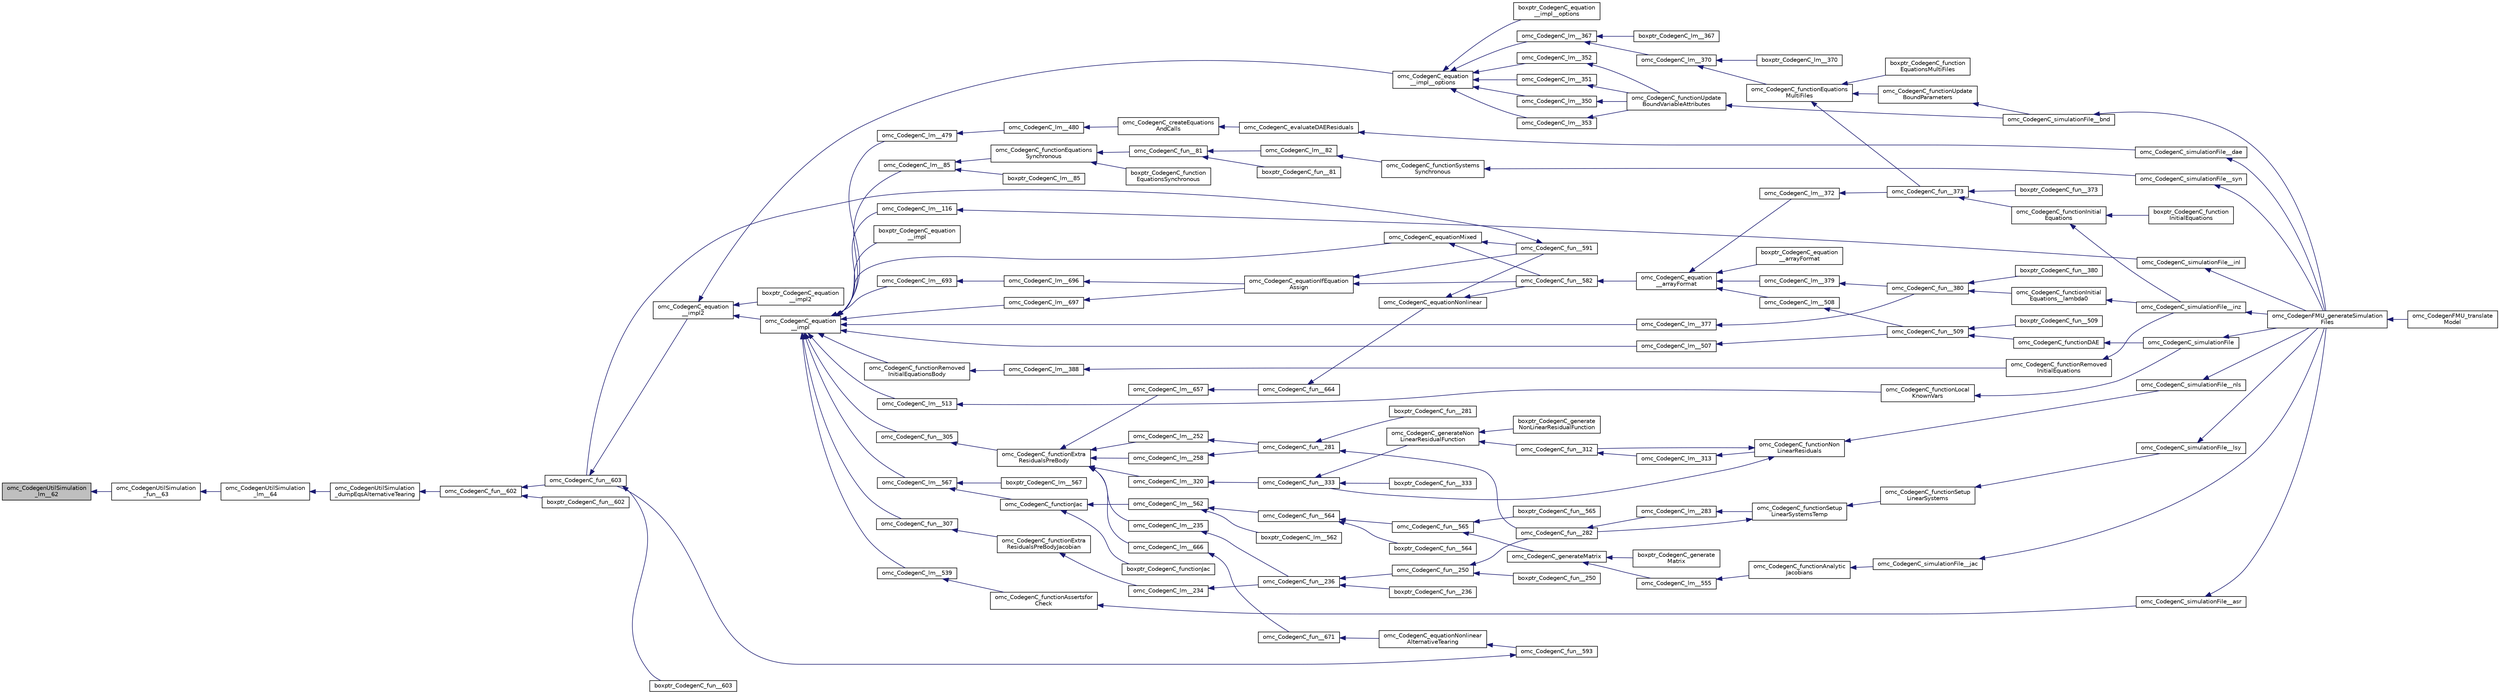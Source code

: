 digraph "omc_CodegenUtilSimulation_lm__62"
{
  edge [fontname="Helvetica",fontsize="10",labelfontname="Helvetica",labelfontsize="10"];
  node [fontname="Helvetica",fontsize="10",shape=record];
  rankdir="LR";
  Node8124 [label="omc_CodegenUtilSimulation\l_lm__62",height=0.2,width=0.4,color="black", fillcolor="grey75", style="filled", fontcolor="black"];
  Node8124 -> Node8125 [dir="back",color="midnightblue",fontsize="10",style="solid",fontname="Helvetica"];
  Node8125 [label="omc_CodegenUtilSimulation\l_fun__63",height=0.2,width=0.4,color="black", fillcolor="white", style="filled",URL="$d1/dda/_codegen_util_simulation_8c.html#a1c780e4ef3e2fc0ab0f725be06865133"];
  Node8125 -> Node8126 [dir="back",color="midnightblue",fontsize="10",style="solid",fontname="Helvetica"];
  Node8126 [label="omc_CodegenUtilSimulation\l_lm__64",height=0.2,width=0.4,color="black", fillcolor="white", style="filled",URL="$d1/dda/_codegen_util_simulation_8c.html#aeb1fee5303b73fe0f6c356641e08c7d1"];
  Node8126 -> Node8127 [dir="back",color="midnightblue",fontsize="10",style="solid",fontname="Helvetica"];
  Node8127 [label="omc_CodegenUtilSimulation\l_dumpEqsAlternativeTearing",height=0.2,width=0.4,color="black", fillcolor="white", style="filled",URL="$df/d6d/_codegen_util_simulation_8h.html#ab46aef54dc38b4a2c2df310fc0780364"];
  Node8127 -> Node8128 [dir="back",color="midnightblue",fontsize="10",style="solid",fontname="Helvetica"];
  Node8128 [label="omc_CodegenC_fun__602",height=0.2,width=0.4,color="black", fillcolor="white", style="filled",URL="$d4/ddb/_codegen_c_8c.html#a5a73b781856c82fe63ded6bef4382794"];
  Node8128 -> Node8129 [dir="back",color="midnightblue",fontsize="10",style="solid",fontname="Helvetica"];
  Node8129 [label="omc_CodegenC_fun__603",height=0.2,width=0.4,color="black", fillcolor="white", style="filled",URL="$d4/ddb/_codegen_c_8c.html#a52ecda2725090c0f23b03e9e02188e93"];
  Node8129 -> Node8130 [dir="back",color="midnightblue",fontsize="10",style="solid",fontname="Helvetica"];
  Node8130 [label="omc_CodegenC_equation\l__impl2",height=0.2,width=0.4,color="black", fillcolor="white", style="filled",URL="$d9/d0d/_codegen_c_8h.html#a6a2ded0777e0758d5ae132de3a12bb8d"];
  Node8130 -> Node8131 [dir="back",color="midnightblue",fontsize="10",style="solid",fontname="Helvetica"];
  Node8131 [label="boxptr_CodegenC_equation\l__impl2",height=0.2,width=0.4,color="black", fillcolor="white", style="filled",URL="$d9/d0d/_codegen_c_8h.html#a9774bec233aa40b5c476dee49dd4186c"];
  Node8130 -> Node8132 [dir="back",color="midnightblue",fontsize="10",style="solid",fontname="Helvetica"];
  Node8132 [label="omc_CodegenC_equation\l__impl__options",height=0.2,width=0.4,color="black", fillcolor="white", style="filled",URL="$d9/d0d/_codegen_c_8h.html#ab3b02c697848c82dbe96e05a872de526"];
  Node8132 -> Node8133 [dir="back",color="midnightblue",fontsize="10",style="solid",fontname="Helvetica"];
  Node8133 [label="boxptr_CodegenC_equation\l__impl__options",height=0.2,width=0.4,color="black", fillcolor="white", style="filled",URL="$d9/d0d/_codegen_c_8h.html#a75eb664c12f68629aa7ee564afec9ffd"];
  Node8132 -> Node8134 [dir="back",color="midnightblue",fontsize="10",style="solid",fontname="Helvetica"];
  Node8134 [label="omc_CodegenC_lm__367",height=0.2,width=0.4,color="black", fillcolor="white", style="filled",URL="$d4/ddb/_codegen_c_8c.html#aabd860692a691249b965c52531982b0e"];
  Node8134 -> Node8135 [dir="back",color="midnightblue",fontsize="10",style="solid",fontname="Helvetica"];
  Node8135 [label="omc_CodegenC_lm__370",height=0.2,width=0.4,color="black", fillcolor="white", style="filled",URL="$d4/ddb/_codegen_c_8c.html#a18a8146717b378f5dad864f84b72d278"];
  Node8135 -> Node8136 [dir="back",color="midnightblue",fontsize="10",style="solid",fontname="Helvetica"];
  Node8136 [label="omc_CodegenC_functionEquations\lMultiFiles",height=0.2,width=0.4,color="black", fillcolor="white", style="filled",URL="$d9/d0d/_codegen_c_8h.html#a858ed001eddca923c05b20f0fd0ec421"];
  Node8136 -> Node8137 [dir="back",color="midnightblue",fontsize="10",style="solid",fontname="Helvetica"];
  Node8137 [label="omc_CodegenC_fun__373",height=0.2,width=0.4,color="black", fillcolor="white", style="filled",URL="$d4/ddb/_codegen_c_8c.html#a3e763444cea2867a13a99921d0712dca"];
  Node8137 -> Node8138 [dir="back",color="midnightblue",fontsize="10",style="solid",fontname="Helvetica"];
  Node8138 [label="omc_CodegenC_functionInitial\lEquations",height=0.2,width=0.4,color="black", fillcolor="white", style="filled",URL="$d9/d0d/_codegen_c_8h.html#a782ae2f397c72c0b301b94b2a31a6402"];
  Node8138 -> Node8139 [dir="back",color="midnightblue",fontsize="10",style="solid",fontname="Helvetica"];
  Node8139 [label="boxptr_CodegenC_function\lInitialEquations",height=0.2,width=0.4,color="black", fillcolor="white", style="filled",URL="$d9/d0d/_codegen_c_8h.html#a8c9f622725bd36f260bf72f9058876e8"];
  Node8138 -> Node8140 [dir="back",color="midnightblue",fontsize="10",style="solid",fontname="Helvetica"];
  Node8140 [label="omc_CodegenC_simulationFile__inz",height=0.2,width=0.4,color="black", fillcolor="white", style="filled",URL="$d9/d0d/_codegen_c_8h.html#a844887adfcac91294f11221e8f3b65e0"];
  Node8140 -> Node8141 [dir="back",color="midnightblue",fontsize="10",style="solid",fontname="Helvetica"];
  Node8141 [label="omc_CodegenFMU_generateSimulation\lFiles",height=0.2,width=0.4,color="black", fillcolor="white", style="filled",URL="$d8/da1/_codegen_f_m_u_8h.html#ab12b09d13d7235e90b75a92f53a0df2c"];
  Node8141 -> Node8142 [dir="back",color="midnightblue",fontsize="10",style="solid",fontname="Helvetica"];
  Node8142 [label="omc_CodegenFMU_translate\lModel",height=0.2,width=0.4,color="black", fillcolor="white", style="filled",URL="$d8/da1/_codegen_f_m_u_8h.html#a486a01f4defbf1db43fd8fdd71e82656"];
  Node8137 -> Node8143 [dir="back",color="midnightblue",fontsize="10",style="solid",fontname="Helvetica"];
  Node8143 [label="boxptr_CodegenC_fun__373",height=0.2,width=0.4,color="black", fillcolor="white", style="filled",URL="$d4/ddb/_codegen_c_8c.html#aba4d6e078689fca33aae6a5c5963eebf"];
  Node8136 -> Node8144 [dir="back",color="midnightblue",fontsize="10",style="solid",fontname="Helvetica"];
  Node8144 [label="boxptr_CodegenC_function\lEquationsMultiFiles",height=0.2,width=0.4,color="black", fillcolor="white", style="filled",URL="$d9/d0d/_codegen_c_8h.html#a62a9affd2bf2b0a890041177a8be9f40"];
  Node8136 -> Node8145 [dir="back",color="midnightblue",fontsize="10",style="solid",fontname="Helvetica"];
  Node8145 [label="omc_CodegenC_functionUpdate\lBoundParameters",height=0.2,width=0.4,color="black", fillcolor="white", style="filled",URL="$d9/d0d/_codegen_c_8h.html#a186c3e3839a43858a85df42b60bba090"];
  Node8145 -> Node8146 [dir="back",color="midnightblue",fontsize="10",style="solid",fontname="Helvetica"];
  Node8146 [label="omc_CodegenC_simulationFile__bnd",height=0.2,width=0.4,color="black", fillcolor="white", style="filled",URL="$d9/d0d/_codegen_c_8h.html#a7cb7236afa497c36866eab93619c18bc"];
  Node8146 -> Node8141 [dir="back",color="midnightblue",fontsize="10",style="solid",fontname="Helvetica"];
  Node8135 -> Node8147 [dir="back",color="midnightblue",fontsize="10",style="solid",fontname="Helvetica"];
  Node8147 [label="boxptr_CodegenC_lm__370",height=0.2,width=0.4,color="black", fillcolor="white", style="filled",URL="$d4/ddb/_codegen_c_8c.html#a3606e28bb84286ccf2cf3355287c9192"];
  Node8134 -> Node8148 [dir="back",color="midnightblue",fontsize="10",style="solid",fontname="Helvetica"];
  Node8148 [label="boxptr_CodegenC_lm__367",height=0.2,width=0.4,color="black", fillcolor="white", style="filled",URL="$d4/ddb/_codegen_c_8c.html#a979b65228d852eb7d371ada0a76a94dc"];
  Node8132 -> Node8149 [dir="back",color="midnightblue",fontsize="10",style="solid",fontname="Helvetica"];
  Node8149 [label="omc_CodegenC_lm__353",height=0.2,width=0.4,color="black", fillcolor="white", style="filled",URL="$d4/ddb/_codegen_c_8c.html#aab05c025c37a60c62165c21df7fa9138"];
  Node8149 -> Node8150 [dir="back",color="midnightblue",fontsize="10",style="solid",fontname="Helvetica"];
  Node8150 [label="omc_CodegenC_functionUpdate\lBoundVariableAttributes",height=0.2,width=0.4,color="black", fillcolor="white", style="filled",URL="$d9/d0d/_codegen_c_8h.html#a0908106b708e39d29097bc6fe5aa318a"];
  Node8150 -> Node8146 [dir="back",color="midnightblue",fontsize="10",style="solid",fontname="Helvetica"];
  Node8132 -> Node8151 [dir="back",color="midnightblue",fontsize="10",style="solid",fontname="Helvetica"];
  Node8151 [label="omc_CodegenC_lm__352",height=0.2,width=0.4,color="black", fillcolor="white", style="filled",URL="$d4/ddb/_codegen_c_8c.html#ac4eb12b7f08f21478b39ccd5b4eb288d"];
  Node8151 -> Node8150 [dir="back",color="midnightblue",fontsize="10",style="solid",fontname="Helvetica"];
  Node8132 -> Node8152 [dir="back",color="midnightblue",fontsize="10",style="solid",fontname="Helvetica"];
  Node8152 [label="omc_CodegenC_lm__351",height=0.2,width=0.4,color="black", fillcolor="white", style="filled",URL="$d4/ddb/_codegen_c_8c.html#a709e2c2bc4df980353c49359e7d09065"];
  Node8152 -> Node8150 [dir="back",color="midnightblue",fontsize="10",style="solid",fontname="Helvetica"];
  Node8132 -> Node8153 [dir="back",color="midnightblue",fontsize="10",style="solid",fontname="Helvetica"];
  Node8153 [label="omc_CodegenC_lm__350",height=0.2,width=0.4,color="black", fillcolor="white", style="filled",URL="$d4/ddb/_codegen_c_8c.html#a412e304f3713f3d4d3f394d8baddf836"];
  Node8153 -> Node8150 [dir="back",color="midnightblue",fontsize="10",style="solid",fontname="Helvetica"];
  Node8130 -> Node8154 [dir="back",color="midnightblue",fontsize="10",style="solid",fontname="Helvetica"];
  Node8154 [label="omc_CodegenC_equation\l__impl",height=0.2,width=0.4,color="black", fillcolor="white", style="filled",URL="$d9/d0d/_codegen_c_8h.html#a3b0dbc43d1298f27c1e755f1a635e0cf"];
  Node8154 -> Node8155 [dir="back",color="midnightblue",fontsize="10",style="solid",fontname="Helvetica"];
  Node8155 [label="omc_CodegenC_lm__697",height=0.2,width=0.4,color="black", fillcolor="white", style="filled",URL="$d4/ddb/_codegen_c_8c.html#ab0ff4ac05349759c51c6301989351a5f"];
  Node8155 -> Node8156 [dir="back",color="midnightblue",fontsize="10",style="solid",fontname="Helvetica"];
  Node8156 [label="omc_CodegenC_equationIfEquation\lAssign",height=0.2,width=0.4,color="black", fillcolor="white", style="filled",URL="$d9/d0d/_codegen_c_8h.html#aa341b612a8e5b682d765a0fc7958590b"];
  Node8156 -> Node8157 [dir="back",color="midnightblue",fontsize="10",style="solid",fontname="Helvetica"];
  Node8157 [label="omc_CodegenC_fun__591",height=0.2,width=0.4,color="black", fillcolor="white", style="filled",URL="$d4/ddb/_codegen_c_8c.html#a3cf53c1060f29c42101bbc7cdc24de9d"];
  Node8157 -> Node8129 [dir="back",color="midnightblue",fontsize="10",style="solid",fontname="Helvetica"];
  Node8156 -> Node8158 [dir="back",color="midnightblue",fontsize="10",style="solid",fontname="Helvetica"];
  Node8158 [label="omc_CodegenC_fun__582",height=0.2,width=0.4,color="black", fillcolor="white", style="filled",URL="$d4/ddb/_codegen_c_8c.html#a05671dbebdbf81b67d6228d9b4198879"];
  Node8158 -> Node8159 [dir="back",color="midnightblue",fontsize="10",style="solid",fontname="Helvetica"];
  Node8159 [label="omc_CodegenC_equation\l__arrayFormat",height=0.2,width=0.4,color="black", fillcolor="white", style="filled",URL="$d9/d0d/_codegen_c_8h.html#a719a18d49f74c2fac41b94cafa55c865"];
  Node8159 -> Node8160 [dir="back",color="midnightblue",fontsize="10",style="solid",fontname="Helvetica"];
  Node8160 [label="boxptr_CodegenC_equation\l__arrayFormat",height=0.2,width=0.4,color="black", fillcolor="white", style="filled",URL="$d9/d0d/_codegen_c_8h.html#a6bc01e639aa824ce72c86a87d00fc687"];
  Node8159 -> Node8161 [dir="back",color="midnightblue",fontsize="10",style="solid",fontname="Helvetica"];
  Node8161 [label="omc_CodegenC_lm__508",height=0.2,width=0.4,color="black", fillcolor="white", style="filled",URL="$d4/ddb/_codegen_c_8c.html#a5b3d30567f83af852133af57c4898964"];
  Node8161 -> Node8162 [dir="back",color="midnightblue",fontsize="10",style="solid",fontname="Helvetica"];
  Node8162 [label="omc_CodegenC_fun__509",height=0.2,width=0.4,color="black", fillcolor="white", style="filled",URL="$d4/ddb/_codegen_c_8c.html#a9590fdd89dead80262572255617045f4"];
  Node8162 -> Node8163 [dir="back",color="midnightblue",fontsize="10",style="solid",fontname="Helvetica"];
  Node8163 [label="omc_CodegenC_functionDAE",height=0.2,width=0.4,color="black", fillcolor="white", style="filled",URL="$d9/d0d/_codegen_c_8h.html#a02326d75972d1abc3c909e49b05975d2"];
  Node8163 -> Node8164 [dir="back",color="midnightblue",fontsize="10",style="solid",fontname="Helvetica"];
  Node8164 [label="omc_CodegenC_simulationFile",height=0.2,width=0.4,color="black", fillcolor="white", style="filled",URL="$d9/d0d/_codegen_c_8h.html#a1d604837f785e588949d5f9e21e77eaa"];
  Node8164 -> Node8141 [dir="back",color="midnightblue",fontsize="10",style="solid",fontname="Helvetica"];
  Node8162 -> Node8165 [dir="back",color="midnightblue",fontsize="10",style="solid",fontname="Helvetica"];
  Node8165 [label="boxptr_CodegenC_fun__509",height=0.2,width=0.4,color="black", fillcolor="white", style="filled",URL="$d4/ddb/_codegen_c_8c.html#a82f0710835a776307c46d37e581a0c6f"];
  Node8159 -> Node8166 [dir="back",color="midnightblue",fontsize="10",style="solid",fontname="Helvetica"];
  Node8166 [label="omc_CodegenC_lm__379",height=0.2,width=0.4,color="black", fillcolor="white", style="filled",URL="$d4/ddb/_codegen_c_8c.html#afb3d3b88b87466a74171bf828c4945b5"];
  Node8166 -> Node8167 [dir="back",color="midnightblue",fontsize="10",style="solid",fontname="Helvetica"];
  Node8167 [label="omc_CodegenC_fun__380",height=0.2,width=0.4,color="black", fillcolor="white", style="filled",URL="$d4/ddb/_codegen_c_8c.html#a693813f54e669c4228539c12fac82d6b"];
  Node8167 -> Node8168 [dir="back",color="midnightblue",fontsize="10",style="solid",fontname="Helvetica"];
  Node8168 [label="omc_CodegenC_functionInitial\lEquations__lambda0",height=0.2,width=0.4,color="black", fillcolor="white", style="filled",URL="$d9/d0d/_codegen_c_8h.html#ae7375cac1bb7cc30f01bddbaaafaaf7c"];
  Node8168 -> Node8140 [dir="back",color="midnightblue",fontsize="10",style="solid",fontname="Helvetica"];
  Node8167 -> Node8169 [dir="back",color="midnightblue",fontsize="10",style="solid",fontname="Helvetica"];
  Node8169 [label="boxptr_CodegenC_fun__380",height=0.2,width=0.4,color="black", fillcolor="white", style="filled",URL="$d4/ddb/_codegen_c_8c.html#a4239f4ca43de8925b76ead7b41372284"];
  Node8159 -> Node8170 [dir="back",color="midnightblue",fontsize="10",style="solid",fontname="Helvetica"];
  Node8170 [label="omc_CodegenC_lm__372",height=0.2,width=0.4,color="black", fillcolor="white", style="filled",URL="$d4/ddb/_codegen_c_8c.html#a3970e9cc42010d79fe558eee3313047e"];
  Node8170 -> Node8137 [dir="back",color="midnightblue",fontsize="10",style="solid",fontname="Helvetica"];
  Node8154 -> Node8171 [dir="back",color="midnightblue",fontsize="10",style="solid",fontname="Helvetica"];
  Node8171 [label="omc_CodegenC_lm__693",height=0.2,width=0.4,color="black", fillcolor="white", style="filled",URL="$d4/ddb/_codegen_c_8c.html#a79e5979427b91016ae17b2a9c5af8062"];
  Node8171 -> Node8172 [dir="back",color="midnightblue",fontsize="10",style="solid",fontname="Helvetica"];
  Node8172 [label="omc_CodegenC_lm__696",height=0.2,width=0.4,color="black", fillcolor="white", style="filled",URL="$d4/ddb/_codegen_c_8c.html#a8c0aa7bfb69619b79d2946a5204c27e1"];
  Node8172 -> Node8156 [dir="back",color="midnightblue",fontsize="10",style="solid",fontname="Helvetica"];
  Node8154 -> Node8173 [dir="back",color="midnightblue",fontsize="10",style="solid",fontname="Helvetica"];
  Node8173 [label="omc_CodegenC_equationMixed",height=0.2,width=0.4,color="black", fillcolor="white", style="filled",URL="$d9/d0d/_codegen_c_8h.html#a3339c0ca14c08da0a8a2cf1d0a522079"];
  Node8173 -> Node8157 [dir="back",color="midnightblue",fontsize="10",style="solid",fontname="Helvetica"];
  Node8173 -> Node8158 [dir="back",color="midnightblue",fontsize="10",style="solid",fontname="Helvetica"];
  Node8154 -> Node8174 [dir="back",color="midnightblue",fontsize="10",style="solid",fontname="Helvetica"];
  Node8174 [label="boxptr_CodegenC_equation\l__impl",height=0.2,width=0.4,color="black", fillcolor="white", style="filled",URL="$d9/d0d/_codegen_c_8h.html#af3998263bd5ff13cf0ab1b3fe4fb305e"];
  Node8154 -> Node8175 [dir="back",color="midnightblue",fontsize="10",style="solid",fontname="Helvetica"];
  Node8175 [label="omc_CodegenC_lm__567",height=0.2,width=0.4,color="black", fillcolor="white", style="filled",URL="$d4/ddb/_codegen_c_8c.html#a56c909511059508f3c3cefa9a510450c"];
  Node8175 -> Node8176 [dir="back",color="midnightblue",fontsize="10",style="solid",fontname="Helvetica"];
  Node8176 [label="omc_CodegenC_functionJac",height=0.2,width=0.4,color="black", fillcolor="white", style="filled",URL="$d9/d0d/_codegen_c_8h.html#ae5e3037b85ec2d114910bbba09df2598"];
  Node8176 -> Node8177 [dir="back",color="midnightblue",fontsize="10",style="solid",fontname="Helvetica"];
  Node8177 [label="boxptr_CodegenC_functionJac",height=0.2,width=0.4,color="black", fillcolor="white", style="filled",URL="$d9/d0d/_codegen_c_8h.html#ab2ee5652c0f3daa9d31aad2ee954bf8f"];
  Node8176 -> Node8178 [dir="back",color="midnightblue",fontsize="10",style="solid",fontname="Helvetica"];
  Node8178 [label="omc_CodegenC_lm__562",height=0.2,width=0.4,color="black", fillcolor="white", style="filled",URL="$d4/ddb/_codegen_c_8c.html#ae739cca1e3f8cb348fdfbb168c566e04"];
  Node8178 -> Node8179 [dir="back",color="midnightblue",fontsize="10",style="solid",fontname="Helvetica"];
  Node8179 [label="omc_CodegenC_fun__564",height=0.2,width=0.4,color="black", fillcolor="white", style="filled",URL="$d4/ddb/_codegen_c_8c.html#af631a60117035740cd6603271379ffd5"];
  Node8179 -> Node8180 [dir="back",color="midnightblue",fontsize="10",style="solid",fontname="Helvetica"];
  Node8180 [label="omc_CodegenC_fun__565",height=0.2,width=0.4,color="black", fillcolor="white", style="filled",URL="$d4/ddb/_codegen_c_8c.html#ad18e919e924ab13a89623eef5e28e55c"];
  Node8180 -> Node8181 [dir="back",color="midnightblue",fontsize="10",style="solid",fontname="Helvetica"];
  Node8181 [label="omc_CodegenC_generateMatrix",height=0.2,width=0.4,color="black", fillcolor="white", style="filled",URL="$d9/d0d/_codegen_c_8h.html#afc4914ec53b9982825a9adf392742fef"];
  Node8181 -> Node8182 [dir="back",color="midnightblue",fontsize="10",style="solid",fontname="Helvetica"];
  Node8182 [label="boxptr_CodegenC_generate\lMatrix",height=0.2,width=0.4,color="black", fillcolor="white", style="filled",URL="$d9/d0d/_codegen_c_8h.html#afa49b0f087d5c633098facf7196b13a1"];
  Node8181 -> Node8183 [dir="back",color="midnightblue",fontsize="10",style="solid",fontname="Helvetica"];
  Node8183 [label="omc_CodegenC_lm__555",height=0.2,width=0.4,color="black", fillcolor="white", style="filled",URL="$d4/ddb/_codegen_c_8c.html#aeeefa96cfa932c995e904da2edcb0cac"];
  Node8183 -> Node8184 [dir="back",color="midnightblue",fontsize="10",style="solid",fontname="Helvetica"];
  Node8184 [label="omc_CodegenC_functionAnalytic\lJacobians",height=0.2,width=0.4,color="black", fillcolor="white", style="filled",URL="$d9/d0d/_codegen_c_8h.html#a0f6be56c31e77e35dd47b1f8fdbd2413"];
  Node8184 -> Node8185 [dir="back",color="midnightblue",fontsize="10",style="solid",fontname="Helvetica"];
  Node8185 [label="omc_CodegenC_simulationFile__jac",height=0.2,width=0.4,color="black", fillcolor="white", style="filled",URL="$d9/d0d/_codegen_c_8h.html#afab9ce6e3c35f01df8038eea0bbef614"];
  Node8185 -> Node8141 [dir="back",color="midnightblue",fontsize="10",style="solid",fontname="Helvetica"];
  Node8180 -> Node8186 [dir="back",color="midnightblue",fontsize="10",style="solid",fontname="Helvetica"];
  Node8186 [label="boxptr_CodegenC_fun__565",height=0.2,width=0.4,color="black", fillcolor="white", style="filled",URL="$d4/ddb/_codegen_c_8c.html#a808b70858283eb3380eb8c203fd5e959"];
  Node8179 -> Node8187 [dir="back",color="midnightblue",fontsize="10",style="solid",fontname="Helvetica"];
  Node8187 [label="boxptr_CodegenC_fun__564",height=0.2,width=0.4,color="black", fillcolor="white", style="filled",URL="$d4/ddb/_codegen_c_8c.html#afb8d1fed4c6f44f9db4c65cd1b072089"];
  Node8178 -> Node8188 [dir="back",color="midnightblue",fontsize="10",style="solid",fontname="Helvetica"];
  Node8188 [label="boxptr_CodegenC_lm__562",height=0.2,width=0.4,color="black", fillcolor="white", style="filled",URL="$d4/ddb/_codegen_c_8c.html#add8f9b614a295d8c76b5a5910c6430a2"];
  Node8175 -> Node8189 [dir="back",color="midnightblue",fontsize="10",style="solid",fontname="Helvetica"];
  Node8189 [label="boxptr_CodegenC_lm__567",height=0.2,width=0.4,color="black", fillcolor="white", style="filled",URL="$d4/ddb/_codegen_c_8c.html#a09aa6712e3b58ca56b75695909130cfc"];
  Node8154 -> Node8190 [dir="back",color="midnightblue",fontsize="10",style="solid",fontname="Helvetica"];
  Node8190 [label="omc_CodegenC_lm__539",height=0.2,width=0.4,color="black", fillcolor="white", style="filled",URL="$d4/ddb/_codegen_c_8c.html#a70e54394ed43a186d5d66f02824fcef3"];
  Node8190 -> Node8191 [dir="back",color="midnightblue",fontsize="10",style="solid",fontname="Helvetica"];
  Node8191 [label="omc_CodegenC_functionAssertsfor\lCheck",height=0.2,width=0.4,color="black", fillcolor="white", style="filled",URL="$d9/d0d/_codegen_c_8h.html#a4bd6e33b8c7a3feaa8c5bb0d2bb2d1ea"];
  Node8191 -> Node8192 [dir="back",color="midnightblue",fontsize="10",style="solid",fontname="Helvetica"];
  Node8192 [label="omc_CodegenC_simulationFile__asr",height=0.2,width=0.4,color="black", fillcolor="white", style="filled",URL="$d9/d0d/_codegen_c_8h.html#aa856ccb8f15b62c460fdd8bf7569ef97"];
  Node8192 -> Node8141 [dir="back",color="midnightblue",fontsize="10",style="solid",fontname="Helvetica"];
  Node8154 -> Node8193 [dir="back",color="midnightblue",fontsize="10",style="solid",fontname="Helvetica"];
  Node8193 [label="omc_CodegenC_lm__513",height=0.2,width=0.4,color="black", fillcolor="white", style="filled",URL="$d4/ddb/_codegen_c_8c.html#ae0d636baebbe04c1c432e63d0370aa0a"];
  Node8193 -> Node8194 [dir="back",color="midnightblue",fontsize="10",style="solid",fontname="Helvetica"];
  Node8194 [label="omc_CodegenC_functionLocal\lKnownVars",height=0.2,width=0.4,color="black", fillcolor="white", style="filled",URL="$d9/d0d/_codegen_c_8h.html#af3388ad3897924d1daf91d62647e1307"];
  Node8194 -> Node8164 [dir="back",color="midnightblue",fontsize="10",style="solid",fontname="Helvetica"];
  Node8154 -> Node8195 [dir="back",color="midnightblue",fontsize="10",style="solid",fontname="Helvetica"];
  Node8195 [label="omc_CodegenC_lm__507",height=0.2,width=0.4,color="black", fillcolor="white", style="filled",URL="$d4/ddb/_codegen_c_8c.html#a8a2649163b05f7b077152294e8d53bad"];
  Node8195 -> Node8162 [dir="back",color="midnightblue",fontsize="10",style="solid",fontname="Helvetica"];
  Node8154 -> Node8196 [dir="back",color="midnightblue",fontsize="10",style="solid",fontname="Helvetica"];
  Node8196 [label="omc_CodegenC_lm__479",height=0.2,width=0.4,color="black", fillcolor="white", style="filled",URL="$d4/ddb/_codegen_c_8c.html#a0f737291855eb1a1f571a614246be2dd"];
  Node8196 -> Node8197 [dir="back",color="midnightblue",fontsize="10",style="solid",fontname="Helvetica"];
  Node8197 [label="omc_CodegenC_lm__480",height=0.2,width=0.4,color="black", fillcolor="white", style="filled",URL="$d4/ddb/_codegen_c_8c.html#a628a7e005e1b36e27a9930cbdad73a48"];
  Node8197 -> Node8198 [dir="back",color="midnightblue",fontsize="10",style="solid",fontname="Helvetica"];
  Node8198 [label="omc_CodegenC_createEquations\lAndCalls",height=0.2,width=0.4,color="black", fillcolor="white", style="filled",URL="$d9/d0d/_codegen_c_8h.html#aaca0fcaf35eaf8881be5115f8234caa9"];
  Node8198 -> Node8199 [dir="back",color="midnightblue",fontsize="10",style="solid",fontname="Helvetica"];
  Node8199 [label="omc_CodegenC_evaluateDAEResiduals",height=0.2,width=0.4,color="black", fillcolor="white", style="filled",URL="$d9/d0d/_codegen_c_8h.html#a1b3799c1be07a19c967aaf88d2368333"];
  Node8199 -> Node8200 [dir="back",color="midnightblue",fontsize="10",style="solid",fontname="Helvetica"];
  Node8200 [label="omc_CodegenC_simulationFile__dae",height=0.2,width=0.4,color="black", fillcolor="white", style="filled",URL="$d9/d0d/_codegen_c_8h.html#a5c08c47a3fa194c0f5846be02299bc3a"];
  Node8200 -> Node8141 [dir="back",color="midnightblue",fontsize="10",style="solid",fontname="Helvetica"];
  Node8154 -> Node8201 [dir="back",color="midnightblue",fontsize="10",style="solid",fontname="Helvetica"];
  Node8201 [label="omc_CodegenC_functionRemoved\lInitialEquationsBody",height=0.2,width=0.4,color="black", fillcolor="white", style="filled",URL="$d9/d0d/_codegen_c_8h.html#a477e2124d77bce57b7b4f66dedb39246"];
  Node8201 -> Node8202 [dir="back",color="midnightblue",fontsize="10",style="solid",fontname="Helvetica"];
  Node8202 [label="omc_CodegenC_lm__388",height=0.2,width=0.4,color="black", fillcolor="white", style="filled",URL="$d4/ddb/_codegen_c_8c.html#ab5bc3a56017c156d013db8ecf1f7f717"];
  Node8202 -> Node8203 [dir="back",color="midnightblue",fontsize="10",style="solid",fontname="Helvetica"];
  Node8203 [label="omc_CodegenC_functionRemoved\lInitialEquations",height=0.2,width=0.4,color="black", fillcolor="white", style="filled",URL="$d9/d0d/_codegen_c_8h.html#a191340ba14a3f3b0c87dbc18ae700257"];
  Node8203 -> Node8140 [dir="back",color="midnightblue",fontsize="10",style="solid",fontname="Helvetica"];
  Node8154 -> Node8204 [dir="back",color="midnightblue",fontsize="10",style="solid",fontname="Helvetica"];
  Node8204 [label="omc_CodegenC_lm__377",height=0.2,width=0.4,color="black", fillcolor="white", style="filled",URL="$d4/ddb/_codegen_c_8c.html#a12efa8d9c36b99db3fb6bc46cbafeb82"];
  Node8204 -> Node8167 [dir="back",color="midnightblue",fontsize="10",style="solid",fontname="Helvetica"];
  Node8154 -> Node8205 [dir="back",color="midnightblue",fontsize="10",style="solid",fontname="Helvetica"];
  Node8205 [label="omc_CodegenC_fun__307",height=0.2,width=0.4,color="black", fillcolor="white", style="filled",URL="$d4/ddb/_codegen_c_8c.html#a0bfff5c3dadde54101e3fa9dbb401d5d"];
  Node8205 -> Node8206 [dir="back",color="midnightblue",fontsize="10",style="solid",fontname="Helvetica"];
  Node8206 [label="omc_CodegenC_functionExtra\lResidualsPreBodyJacobian",height=0.2,width=0.4,color="black", fillcolor="white", style="filled",URL="$d9/d0d/_codegen_c_8h.html#af175bfeb453c7426d1cb862a42a5ca8e"];
  Node8206 -> Node8207 [dir="back",color="midnightblue",fontsize="10",style="solid",fontname="Helvetica"];
  Node8207 [label="omc_CodegenC_lm__234",height=0.2,width=0.4,color="black", fillcolor="white", style="filled",URL="$d4/ddb/_codegen_c_8c.html#a96dde6e134a85d66008bcf9f37b74de0"];
  Node8207 -> Node8208 [dir="back",color="midnightblue",fontsize="10",style="solid",fontname="Helvetica"];
  Node8208 [label="omc_CodegenC_fun__236",height=0.2,width=0.4,color="black", fillcolor="white", style="filled",URL="$d4/ddb/_codegen_c_8c.html#a306f8b198865c80bf21df81f8512c0a8"];
  Node8208 -> Node8209 [dir="back",color="midnightblue",fontsize="10",style="solid",fontname="Helvetica"];
  Node8209 [label="omc_CodegenC_fun__250",height=0.2,width=0.4,color="black", fillcolor="white", style="filled",URL="$d4/ddb/_codegen_c_8c.html#a108d021331a6c7b2f7bdf51bd18011b1"];
  Node8209 -> Node8210 [dir="back",color="midnightblue",fontsize="10",style="solid",fontname="Helvetica"];
  Node8210 [label="omc_CodegenC_fun__282",height=0.2,width=0.4,color="black", fillcolor="white", style="filled",URL="$d4/ddb/_codegen_c_8c.html#a16b33857934a469a8186f785c7a521f5"];
  Node8210 -> Node8211 [dir="back",color="midnightblue",fontsize="10",style="solid",fontname="Helvetica"];
  Node8211 [label="omc_CodegenC_lm__283",height=0.2,width=0.4,color="black", fillcolor="white", style="filled",URL="$d4/ddb/_codegen_c_8c.html#afcfa903161f26d55dbe69f8a6b0c6fe1"];
  Node8211 -> Node8212 [dir="back",color="midnightblue",fontsize="10",style="solid",fontname="Helvetica"];
  Node8212 [label="omc_CodegenC_functionSetup\lLinearSystemsTemp",height=0.2,width=0.4,color="black", fillcolor="white", style="filled",URL="$d9/d0d/_codegen_c_8h.html#a091f148a06fd825fed0ae8e4fbf62a9a"];
  Node8212 -> Node8210 [dir="back",color="midnightblue",fontsize="10",style="solid",fontname="Helvetica"];
  Node8212 -> Node8213 [dir="back",color="midnightblue",fontsize="10",style="solid",fontname="Helvetica"];
  Node8213 [label="omc_CodegenC_functionSetup\lLinearSystems",height=0.2,width=0.4,color="black", fillcolor="white", style="filled",URL="$d9/d0d/_codegen_c_8h.html#a77150feeb19d35045667885eaf17673b"];
  Node8213 -> Node8214 [dir="back",color="midnightblue",fontsize="10",style="solid",fontname="Helvetica"];
  Node8214 [label="omc_CodegenC_simulationFile__lsy",height=0.2,width=0.4,color="black", fillcolor="white", style="filled",URL="$d9/d0d/_codegen_c_8h.html#a6abc65a32c863ed1cb0b84920c8143c6"];
  Node8214 -> Node8141 [dir="back",color="midnightblue",fontsize="10",style="solid",fontname="Helvetica"];
  Node8209 -> Node8215 [dir="back",color="midnightblue",fontsize="10",style="solid",fontname="Helvetica"];
  Node8215 [label="boxptr_CodegenC_fun__250",height=0.2,width=0.4,color="black", fillcolor="white", style="filled",URL="$d4/ddb/_codegen_c_8c.html#ae0a2ca2d8d8fd723f3e2b852acdd2ee7"];
  Node8208 -> Node8216 [dir="back",color="midnightblue",fontsize="10",style="solid",fontname="Helvetica"];
  Node8216 [label="boxptr_CodegenC_fun__236",height=0.2,width=0.4,color="black", fillcolor="white", style="filled",URL="$d4/ddb/_codegen_c_8c.html#a39bfedfb1e330cbd1d0b644d7f477617"];
  Node8154 -> Node8217 [dir="back",color="midnightblue",fontsize="10",style="solid",fontname="Helvetica"];
  Node8217 [label="omc_CodegenC_fun__305",height=0.2,width=0.4,color="black", fillcolor="white", style="filled",URL="$d4/ddb/_codegen_c_8c.html#a2fd67e88a5347da684e11b68af9549a7"];
  Node8217 -> Node8218 [dir="back",color="midnightblue",fontsize="10",style="solid",fontname="Helvetica"];
  Node8218 [label="omc_CodegenC_functionExtra\lResidualsPreBody",height=0.2,width=0.4,color="black", fillcolor="white", style="filled",URL="$d9/d0d/_codegen_c_8h.html#afecebad080f38127cd9b114f0dd51009"];
  Node8218 -> Node8219 [dir="back",color="midnightblue",fontsize="10",style="solid",fontname="Helvetica"];
  Node8219 [label="omc_CodegenC_lm__666",height=0.2,width=0.4,color="black", fillcolor="white", style="filled",URL="$d4/ddb/_codegen_c_8c.html#af817e518adb27f2a2455be7cd56dc724"];
  Node8219 -> Node8220 [dir="back",color="midnightblue",fontsize="10",style="solid",fontname="Helvetica"];
  Node8220 [label="omc_CodegenC_fun__671",height=0.2,width=0.4,color="black", fillcolor="white", style="filled",URL="$d4/ddb/_codegen_c_8c.html#a19896c49b3b360987ef04160815fa878"];
  Node8220 -> Node8221 [dir="back",color="midnightblue",fontsize="10",style="solid",fontname="Helvetica"];
  Node8221 [label="omc_CodegenC_equationNonlinear\lAlternativeTearing",height=0.2,width=0.4,color="black", fillcolor="white", style="filled",URL="$d9/d0d/_codegen_c_8h.html#ac930d9db27a0d28c03b328af9ab66f13"];
  Node8221 -> Node8222 [dir="back",color="midnightblue",fontsize="10",style="solid",fontname="Helvetica"];
  Node8222 [label="omc_CodegenC_fun__593",height=0.2,width=0.4,color="black", fillcolor="white", style="filled",URL="$d4/ddb/_codegen_c_8c.html#ad3d9e91b600c7b37572ed8878abdc7a4"];
  Node8222 -> Node8129 [dir="back",color="midnightblue",fontsize="10",style="solid",fontname="Helvetica"];
  Node8218 -> Node8223 [dir="back",color="midnightblue",fontsize="10",style="solid",fontname="Helvetica"];
  Node8223 [label="omc_CodegenC_lm__657",height=0.2,width=0.4,color="black", fillcolor="white", style="filled",URL="$d4/ddb/_codegen_c_8c.html#aff62621e08602c106945b720e28d7818"];
  Node8223 -> Node8224 [dir="back",color="midnightblue",fontsize="10",style="solid",fontname="Helvetica"];
  Node8224 [label="omc_CodegenC_fun__664",height=0.2,width=0.4,color="black", fillcolor="white", style="filled",URL="$d4/ddb/_codegen_c_8c.html#a3f0d109e171755f1a9725b055e1c87bb"];
  Node8224 -> Node8225 [dir="back",color="midnightblue",fontsize="10",style="solid",fontname="Helvetica"];
  Node8225 [label="omc_CodegenC_equationNonlinear",height=0.2,width=0.4,color="black", fillcolor="white", style="filled",URL="$d9/d0d/_codegen_c_8h.html#a6c4342365a85866934e9e7debafbec35"];
  Node8225 -> Node8157 [dir="back",color="midnightblue",fontsize="10",style="solid",fontname="Helvetica"];
  Node8225 -> Node8158 [dir="back",color="midnightblue",fontsize="10",style="solid",fontname="Helvetica"];
  Node8218 -> Node8226 [dir="back",color="midnightblue",fontsize="10",style="solid",fontname="Helvetica"];
  Node8226 [label="omc_CodegenC_lm__320",height=0.2,width=0.4,color="black", fillcolor="white", style="filled",URL="$d4/ddb/_codegen_c_8c.html#a6da99f5968bd3bde8df2bf93f3239fe3"];
  Node8226 -> Node8227 [dir="back",color="midnightblue",fontsize="10",style="solid",fontname="Helvetica"];
  Node8227 [label="omc_CodegenC_fun__333",height=0.2,width=0.4,color="black", fillcolor="white", style="filled",URL="$d4/ddb/_codegen_c_8c.html#a88f125668b833f0d51ae655318c77ac2"];
  Node8227 -> Node8228 [dir="back",color="midnightblue",fontsize="10",style="solid",fontname="Helvetica"];
  Node8228 [label="omc_CodegenC_generateNon\lLinearResidualFunction",height=0.2,width=0.4,color="black", fillcolor="white", style="filled",URL="$d9/d0d/_codegen_c_8h.html#a347d59bb3d24435790050c2cc00ecf67"];
  Node8228 -> Node8229 [dir="back",color="midnightblue",fontsize="10",style="solid",fontname="Helvetica"];
  Node8229 [label="boxptr_CodegenC_generate\lNonLinearResidualFunction",height=0.2,width=0.4,color="black", fillcolor="white", style="filled",URL="$d9/d0d/_codegen_c_8h.html#a3d57e6ef920b575ff798b457119491ab"];
  Node8228 -> Node8230 [dir="back",color="midnightblue",fontsize="10",style="solid",fontname="Helvetica"];
  Node8230 [label="omc_CodegenC_fun__312",height=0.2,width=0.4,color="black", fillcolor="white", style="filled",URL="$d4/ddb/_codegen_c_8c.html#a6beef64238d93f5be5f679f181733b21"];
  Node8230 -> Node8231 [dir="back",color="midnightblue",fontsize="10",style="solid",fontname="Helvetica"];
  Node8231 [label="omc_CodegenC_lm__313",height=0.2,width=0.4,color="black", fillcolor="white", style="filled",URL="$d4/ddb/_codegen_c_8c.html#a1ec7d029ef6e4988f6d9c4d07e84f891"];
  Node8231 -> Node8232 [dir="back",color="midnightblue",fontsize="10",style="solid",fontname="Helvetica"];
  Node8232 [label="omc_CodegenC_functionNon\lLinearResiduals",height=0.2,width=0.4,color="black", fillcolor="white", style="filled",URL="$d9/d0d/_codegen_c_8h.html#a48442428444981c553c232de9c465432"];
  Node8232 -> Node8227 [dir="back",color="midnightblue",fontsize="10",style="solid",fontname="Helvetica"];
  Node8232 -> Node8230 [dir="back",color="midnightblue",fontsize="10",style="solid",fontname="Helvetica"];
  Node8232 -> Node8233 [dir="back",color="midnightblue",fontsize="10",style="solid",fontname="Helvetica"];
  Node8233 [label="omc_CodegenC_simulationFile__nls",height=0.2,width=0.4,color="black", fillcolor="white", style="filled",URL="$d9/d0d/_codegen_c_8h.html#afe96b2560fe4123fbf64805e52c4976e"];
  Node8233 -> Node8141 [dir="back",color="midnightblue",fontsize="10",style="solid",fontname="Helvetica"];
  Node8227 -> Node8234 [dir="back",color="midnightblue",fontsize="10",style="solid",fontname="Helvetica"];
  Node8234 [label="boxptr_CodegenC_fun__333",height=0.2,width=0.4,color="black", fillcolor="white", style="filled",URL="$d4/ddb/_codegen_c_8c.html#a464e4a7851d0d7b10cbe9b2c9f4dd65e"];
  Node8218 -> Node8235 [dir="back",color="midnightblue",fontsize="10",style="solid",fontname="Helvetica"];
  Node8235 [label="omc_CodegenC_lm__258",height=0.2,width=0.4,color="black", fillcolor="white", style="filled",URL="$d4/ddb/_codegen_c_8c.html#a320f6369f06889612c7569be81f73137"];
  Node8235 -> Node8236 [dir="back",color="midnightblue",fontsize="10",style="solid",fontname="Helvetica"];
  Node8236 [label="omc_CodegenC_fun__281",height=0.2,width=0.4,color="black", fillcolor="white", style="filled",URL="$d4/ddb/_codegen_c_8c.html#a81f94152371bbdf85b7caf6e47eaf5dc"];
  Node8236 -> Node8210 [dir="back",color="midnightblue",fontsize="10",style="solid",fontname="Helvetica"];
  Node8236 -> Node8237 [dir="back",color="midnightblue",fontsize="10",style="solid",fontname="Helvetica"];
  Node8237 [label="boxptr_CodegenC_fun__281",height=0.2,width=0.4,color="black", fillcolor="white", style="filled",URL="$d4/ddb/_codegen_c_8c.html#a5fcc87c49177624d821d75d41f82602c"];
  Node8218 -> Node8238 [dir="back",color="midnightblue",fontsize="10",style="solid",fontname="Helvetica"];
  Node8238 [label="omc_CodegenC_lm__252",height=0.2,width=0.4,color="black", fillcolor="white", style="filled",URL="$d4/ddb/_codegen_c_8c.html#ae8c834296ac75fc0ebf68d9670233b51"];
  Node8238 -> Node8236 [dir="back",color="midnightblue",fontsize="10",style="solid",fontname="Helvetica"];
  Node8218 -> Node8239 [dir="back",color="midnightblue",fontsize="10",style="solid",fontname="Helvetica"];
  Node8239 [label="omc_CodegenC_lm__235",height=0.2,width=0.4,color="black", fillcolor="white", style="filled",URL="$d4/ddb/_codegen_c_8c.html#acdbd37efc3932cfa237d1a35b2e71173"];
  Node8239 -> Node8208 [dir="back",color="midnightblue",fontsize="10",style="solid",fontname="Helvetica"];
  Node8154 -> Node8240 [dir="back",color="midnightblue",fontsize="10",style="solid",fontname="Helvetica"];
  Node8240 [label="omc_CodegenC_lm__116",height=0.2,width=0.4,color="black", fillcolor="white", style="filled",URL="$d4/ddb/_codegen_c_8c.html#a1250917a17ee30ea2e42143630f1a4fd"];
  Node8240 -> Node8241 [dir="back",color="midnightblue",fontsize="10",style="solid",fontname="Helvetica"];
  Node8241 [label="omc_CodegenC_simulationFile__inl",height=0.2,width=0.4,color="black", fillcolor="white", style="filled",URL="$d9/d0d/_codegen_c_8h.html#a3e06ded79611e60bb9aa3493c73ef449"];
  Node8241 -> Node8141 [dir="back",color="midnightblue",fontsize="10",style="solid",fontname="Helvetica"];
  Node8154 -> Node8242 [dir="back",color="midnightblue",fontsize="10",style="solid",fontname="Helvetica"];
  Node8242 [label="omc_CodegenC_lm__85",height=0.2,width=0.4,color="black", fillcolor="white", style="filled",URL="$d4/ddb/_codegen_c_8c.html#a9958c0c20a894f9258f5ec436f737bed"];
  Node8242 -> Node8243 [dir="back",color="midnightblue",fontsize="10",style="solid",fontname="Helvetica"];
  Node8243 [label="omc_CodegenC_functionEquations\lSynchronous",height=0.2,width=0.4,color="black", fillcolor="white", style="filled",URL="$d9/d0d/_codegen_c_8h.html#aae7d25ebfa68d264186447fe76da7563"];
  Node8243 -> Node8244 [dir="back",color="midnightblue",fontsize="10",style="solid",fontname="Helvetica"];
  Node8244 [label="boxptr_CodegenC_function\lEquationsSynchronous",height=0.2,width=0.4,color="black", fillcolor="white", style="filled",URL="$d9/d0d/_codegen_c_8h.html#ae9b3d7953a1900674ae1818d4cf1303d"];
  Node8243 -> Node8245 [dir="back",color="midnightblue",fontsize="10",style="solid",fontname="Helvetica"];
  Node8245 [label="omc_CodegenC_fun__81",height=0.2,width=0.4,color="black", fillcolor="white", style="filled",URL="$d4/ddb/_codegen_c_8c.html#a00b16fceafce440b901447eef6371bcf"];
  Node8245 -> Node8246 [dir="back",color="midnightblue",fontsize="10",style="solid",fontname="Helvetica"];
  Node8246 [label="omc_CodegenC_lm__82",height=0.2,width=0.4,color="black", fillcolor="white", style="filled",URL="$d4/ddb/_codegen_c_8c.html#a36a0cd67f7093b050b3936c88eac3b3f"];
  Node8246 -> Node8247 [dir="back",color="midnightblue",fontsize="10",style="solid",fontname="Helvetica"];
  Node8247 [label="omc_CodegenC_functionSystems\lSynchronous",height=0.2,width=0.4,color="black", fillcolor="white", style="filled",URL="$d9/d0d/_codegen_c_8h.html#a20a1e576629d5a8ce04e672a91194917"];
  Node8247 -> Node8248 [dir="back",color="midnightblue",fontsize="10",style="solid",fontname="Helvetica"];
  Node8248 [label="omc_CodegenC_simulationFile__syn",height=0.2,width=0.4,color="black", fillcolor="white", style="filled",URL="$d9/d0d/_codegen_c_8h.html#a070b6a5a53314385c3a93faf66a61d48"];
  Node8248 -> Node8141 [dir="back",color="midnightblue",fontsize="10",style="solid",fontname="Helvetica"];
  Node8245 -> Node8249 [dir="back",color="midnightblue",fontsize="10",style="solid",fontname="Helvetica"];
  Node8249 [label="boxptr_CodegenC_fun__81",height=0.2,width=0.4,color="black", fillcolor="white", style="filled",URL="$d4/ddb/_codegen_c_8c.html#a40e7ef9b2afc0c339c45ec1b39975ac9"];
  Node8242 -> Node8250 [dir="back",color="midnightblue",fontsize="10",style="solid",fontname="Helvetica"];
  Node8250 [label="boxptr_CodegenC_lm__85",height=0.2,width=0.4,color="black", fillcolor="white", style="filled",URL="$d4/ddb/_codegen_c_8c.html#a8b118428d566435eacead9cb3ff38fb1"];
  Node8129 -> Node8251 [dir="back",color="midnightblue",fontsize="10",style="solid",fontname="Helvetica"];
  Node8251 [label="boxptr_CodegenC_fun__603",height=0.2,width=0.4,color="black", fillcolor="white", style="filled",URL="$d4/ddb/_codegen_c_8c.html#aa6a086ded12d4e46d57402bc1ca47200"];
  Node8128 -> Node8252 [dir="back",color="midnightblue",fontsize="10",style="solid",fontname="Helvetica"];
  Node8252 [label="boxptr_CodegenC_fun__602",height=0.2,width=0.4,color="black", fillcolor="white", style="filled",URL="$d4/ddb/_codegen_c_8c.html#a0c13e64dc9e970794c7c2972cd9e063b"];
}
